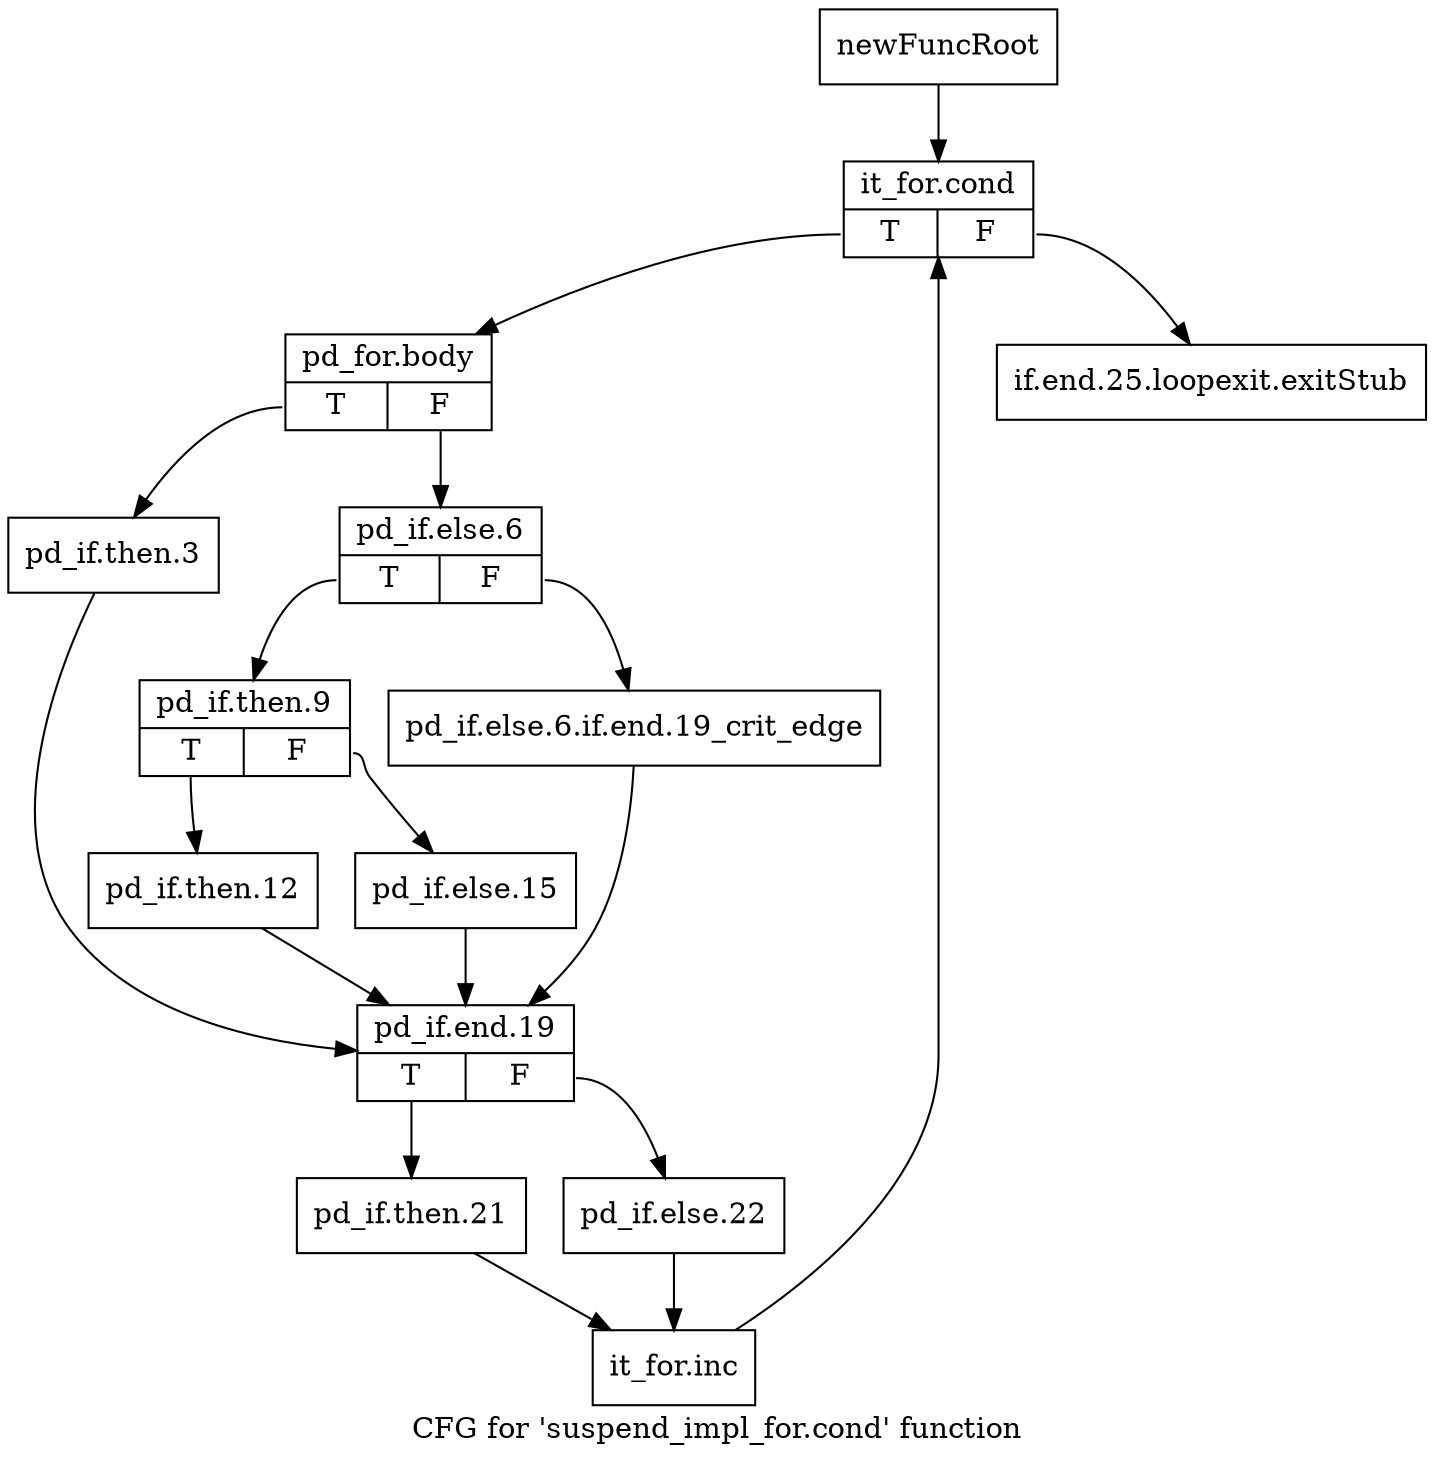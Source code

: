 digraph "CFG for 'suspend_impl_for.cond' function" {
	label="CFG for 'suspend_impl_for.cond' function";

	Node0x1e2cff0 [shape=record,label="{newFuncRoot}"];
	Node0x1e2cff0 -> Node0x1e2d090;
	Node0x1e2d040 [shape=record,label="{if.end.25.loopexit.exitStub}"];
	Node0x1e2d090 [shape=record,label="{it_for.cond|{<s0>T|<s1>F}}"];
	Node0x1e2d090:s0 -> Node0x1e2d0e0;
	Node0x1e2d090:s1 -> Node0x1e2d040;
	Node0x1e2d0e0 [shape=record,label="{pd_for.body|{<s0>T|<s1>F}}"];
	Node0x1e2d0e0:s0 -> Node0x1e2d2c0;
	Node0x1e2d0e0:s1 -> Node0x1e2d130;
	Node0x1e2d130 [shape=record,label="{pd_if.else.6|{<s0>T|<s1>F}}"];
	Node0x1e2d130:s0 -> Node0x1e2d1d0;
	Node0x1e2d130:s1 -> Node0x1e2d180;
	Node0x1e2d180 [shape=record,label="{pd_if.else.6.if.end.19_crit_edge}"];
	Node0x1e2d180 -> Node0x1e2d310;
	Node0x1e2d1d0 [shape=record,label="{pd_if.then.9|{<s0>T|<s1>F}}"];
	Node0x1e2d1d0:s0 -> Node0x1e2d270;
	Node0x1e2d1d0:s1 -> Node0x1e2d220;
	Node0x1e2d220 [shape=record,label="{pd_if.else.15}"];
	Node0x1e2d220 -> Node0x1e2d310;
	Node0x1e2d270 [shape=record,label="{pd_if.then.12}"];
	Node0x1e2d270 -> Node0x1e2d310;
	Node0x1e2d2c0 [shape=record,label="{pd_if.then.3}"];
	Node0x1e2d2c0 -> Node0x1e2d310;
	Node0x1e2d310 [shape=record,label="{pd_if.end.19|{<s0>T|<s1>F}}"];
	Node0x1e2d310:s0 -> Node0x1e2d3b0;
	Node0x1e2d310:s1 -> Node0x1e2d360;
	Node0x1e2d360 [shape=record,label="{pd_if.else.22}"];
	Node0x1e2d360 -> Node0x1e2d400;
	Node0x1e2d3b0 [shape=record,label="{pd_if.then.21}"];
	Node0x1e2d3b0 -> Node0x1e2d400;
	Node0x1e2d400 [shape=record,label="{it_for.inc}"];
	Node0x1e2d400 -> Node0x1e2d090;
}
